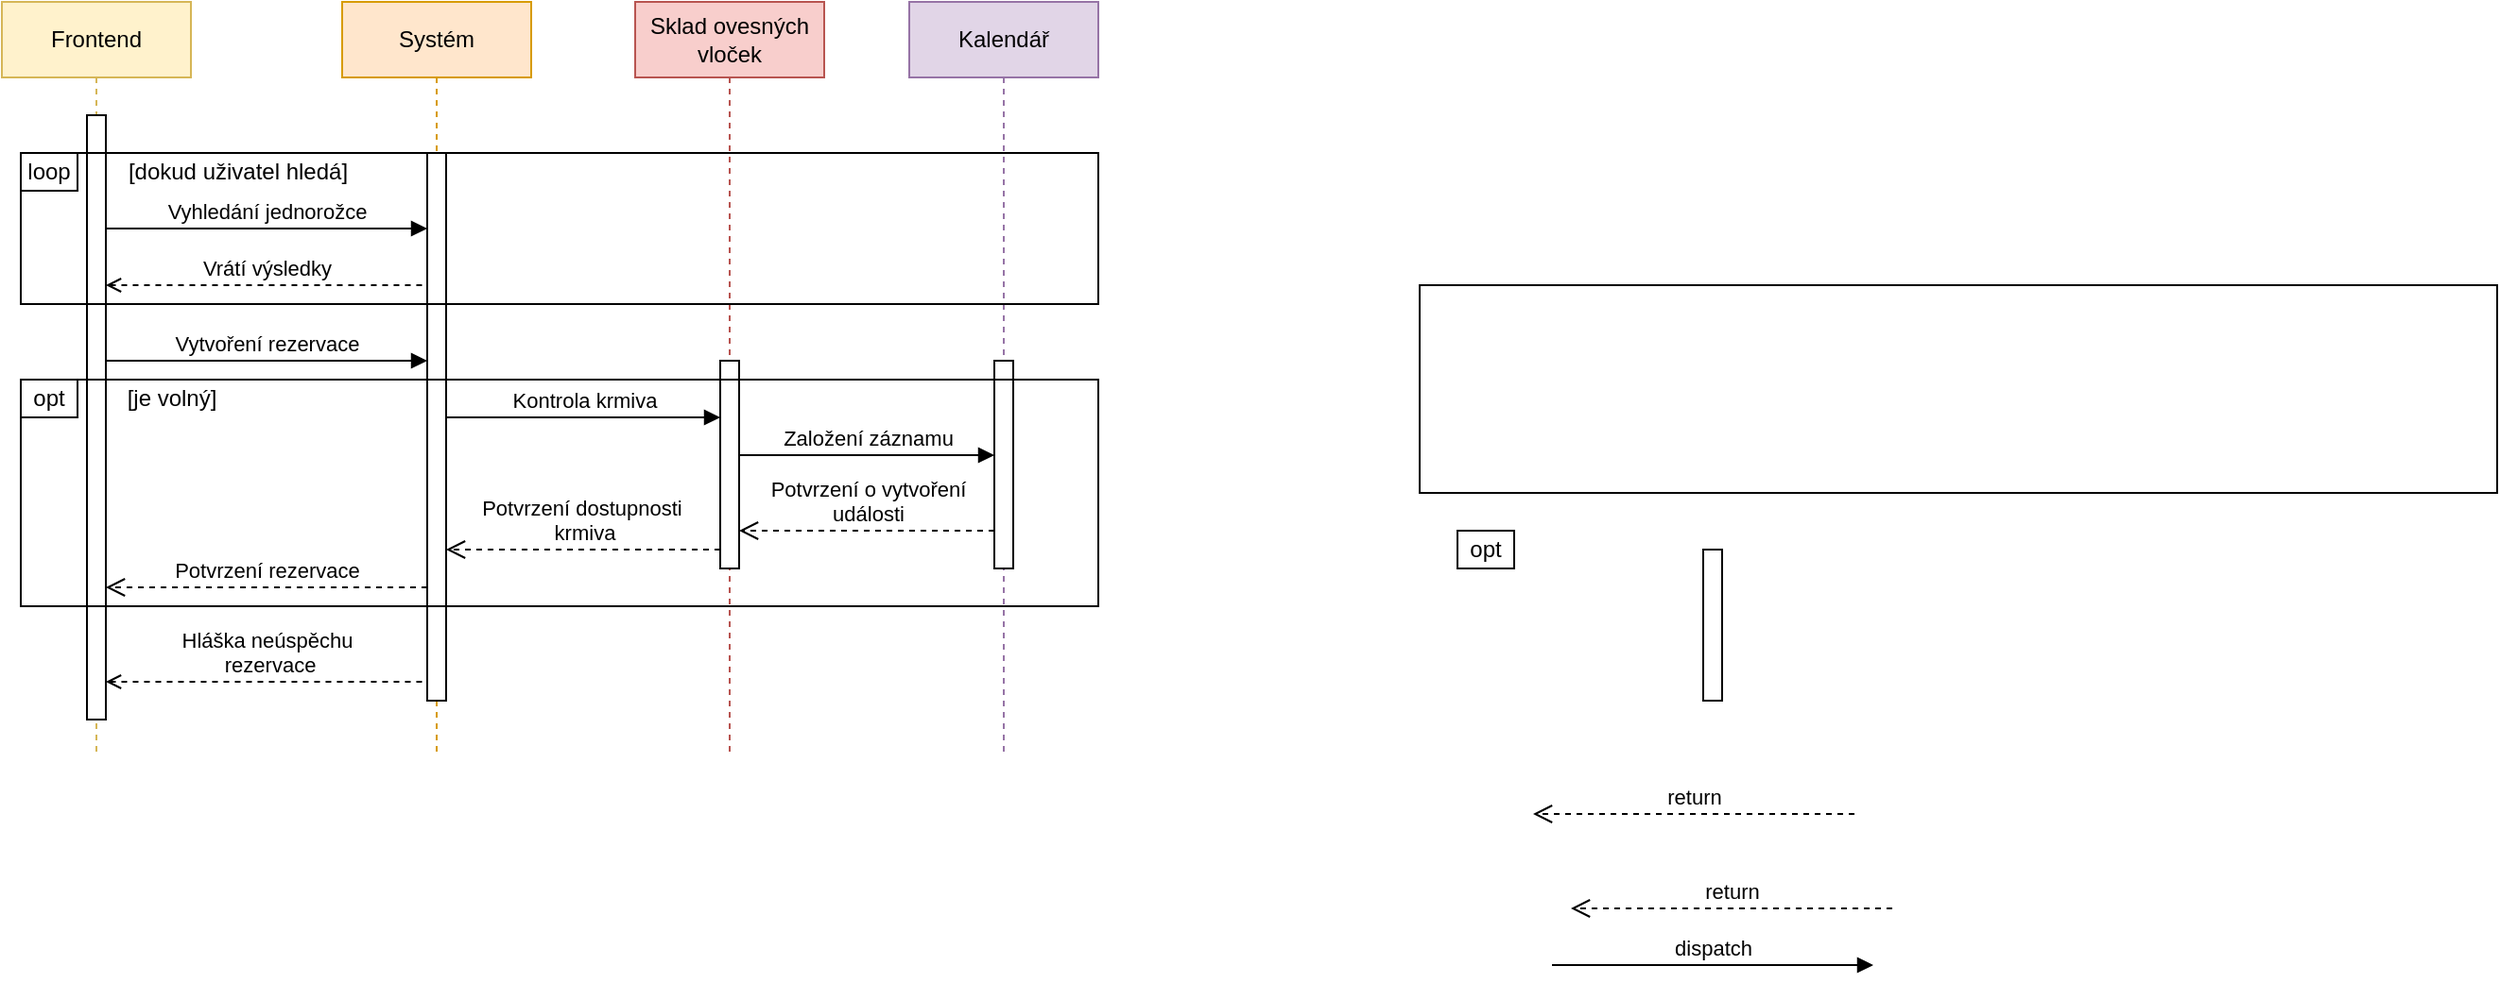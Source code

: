 <mxfile version="28.2.0">
  <diagram name="Page-1" id="2YBvvXClWsGukQMizWep">
    <mxGraphModel grid="1" page="1" gridSize="10" guides="1" tooltips="1" connect="1" arrows="1" fold="1" pageScale="1" pageWidth="850" pageHeight="1100" math="0" shadow="0">
      <root>
        <mxCell id="0" />
        <mxCell id="1" parent="0" />
        <mxCell id="aM9ryv3xv72pqoxQDRHE-1" value="Frontend" style="shape=umlLifeline;perimeter=lifelinePerimeter;whiteSpace=wrap;html=1;container=0;dropTarget=0;collapsible=0;recursiveResize=0;outlineConnect=0;portConstraint=eastwest;newEdgeStyle={&quot;edgeStyle&quot;:&quot;elbowEdgeStyle&quot;,&quot;elbow&quot;:&quot;vertical&quot;,&quot;curved&quot;:0,&quot;rounded&quot;:0};fillColor=#fff2cc;strokeColor=#d6b656;" vertex="1" parent="1">
          <mxGeometry x="40" width="100" height="400" as="geometry" />
        </mxCell>
        <mxCell id="aM9ryv3xv72pqoxQDRHE-2" value="" style="html=1;points=[];perimeter=orthogonalPerimeter;outlineConnect=0;targetShapes=umlLifeline;portConstraint=eastwest;newEdgeStyle={&quot;edgeStyle&quot;:&quot;elbowEdgeStyle&quot;,&quot;elbow&quot;:&quot;vertical&quot;,&quot;curved&quot;:0,&quot;rounded&quot;:0};" vertex="1" parent="aM9ryv3xv72pqoxQDRHE-1">
          <mxGeometry x="45" y="60" width="10" height="320" as="geometry" />
        </mxCell>
        <mxCell id="aM9ryv3xv72pqoxQDRHE-5" value="Systém" style="shape=umlLifeline;perimeter=lifelinePerimeter;whiteSpace=wrap;html=1;container=0;dropTarget=0;collapsible=0;recursiveResize=0;outlineConnect=0;portConstraint=eastwest;newEdgeStyle={&quot;edgeStyle&quot;:&quot;elbowEdgeStyle&quot;,&quot;elbow&quot;:&quot;vertical&quot;,&quot;curved&quot;:0,&quot;rounded&quot;:0};fillColor=#ffe6cc;strokeColor=#d79b00;" vertex="1" parent="1">
          <mxGeometry x="220" width="100" height="400" as="geometry" />
        </mxCell>
        <mxCell id="aM9ryv3xv72pqoxQDRHE-6" value="" style="html=1;points=[];perimeter=orthogonalPerimeter;outlineConnect=0;targetShapes=umlLifeline;portConstraint=eastwest;newEdgeStyle={&quot;edgeStyle&quot;:&quot;elbowEdgeStyle&quot;,&quot;elbow&quot;:&quot;vertical&quot;,&quot;curved&quot;:0,&quot;rounded&quot;:0};" vertex="1" parent="aM9ryv3xv72pqoxQDRHE-5">
          <mxGeometry x="45" y="80" width="10" height="290" as="geometry" />
        </mxCell>
        <mxCell id="aM9ryv3xv72pqoxQDRHE-7" value="Vyhledání jednorožce" style="html=1;verticalAlign=bottom;endArrow=block;edgeStyle=elbowEdgeStyle;elbow=horizontal;curved=0;rounded=0;" edge="1" parent="1">
          <mxGeometry x="-0.002" relative="1" as="geometry">
            <mxPoint x="95" y="120.0" as="sourcePoint" />
            <Array as="points">
              <mxPoint x="180" y="120" />
            </Array>
            <mxPoint x="265" y="120.0" as="targetPoint" />
            <mxPoint as="offset" />
          </mxGeometry>
        </mxCell>
        <mxCell id="aM9ryv3xv72pqoxQDRHE-10" value="Vrátí výsledky" style="html=1;verticalAlign=bottom;endArrow=none;dashed=1;endSize=8;edgeStyle=elbowEdgeStyle;elbow=vertical;curved=0;rounded=0;startArrow=open;startFill=0;endFill=0;" edge="1" parent="1">
          <mxGeometry relative="1" as="geometry">
            <mxPoint x="265" y="150" as="targetPoint" />
            <Array as="points">
              <mxPoint x="180" y="150" />
            </Array>
            <mxPoint x="95" y="150" as="sourcePoint" />
          </mxGeometry>
        </mxCell>
        <mxCell id="KIRDlUCQne7ttVEaRbrp-2" value="Sklad ovesných vloček" style="shape=umlLifeline;perimeter=lifelinePerimeter;whiteSpace=wrap;html=1;container=0;dropTarget=0;collapsible=0;recursiveResize=0;outlineConnect=0;portConstraint=eastwest;newEdgeStyle={&quot;edgeStyle&quot;:&quot;elbowEdgeStyle&quot;,&quot;elbow&quot;:&quot;vertical&quot;,&quot;curved&quot;:0,&quot;rounded&quot;:0};fillColor=#f8cecc;strokeColor=#b85450;" vertex="1" parent="1">
          <mxGeometry x="375" width="100" height="400" as="geometry" />
        </mxCell>
        <mxCell id="KIRDlUCQne7ttVEaRbrp-3" value="" style="html=1;points=[];perimeter=orthogonalPerimeter;outlineConnect=0;targetShapes=umlLifeline;portConstraint=eastwest;newEdgeStyle={&quot;edgeStyle&quot;:&quot;elbowEdgeStyle&quot;,&quot;elbow&quot;:&quot;vertical&quot;,&quot;curved&quot;:0,&quot;rounded&quot;:0};" vertex="1" parent="KIRDlUCQne7ttVEaRbrp-2">
          <mxGeometry x="45" y="190" width="10" height="110" as="geometry" />
        </mxCell>
        <mxCell id="KIRDlUCQne7ttVEaRbrp-4" value="Kalendář" style="shape=umlLifeline;perimeter=lifelinePerimeter;whiteSpace=wrap;html=1;container=0;dropTarget=0;collapsible=0;recursiveResize=0;outlineConnect=0;portConstraint=eastwest;newEdgeStyle={&quot;edgeStyle&quot;:&quot;elbowEdgeStyle&quot;,&quot;elbow&quot;:&quot;vertical&quot;,&quot;curved&quot;:0,&quot;rounded&quot;:0};fillColor=#e1d5e7;strokeColor=#9673a6;" vertex="1" parent="1">
          <mxGeometry x="520" width="100" height="400" as="geometry" />
        </mxCell>
        <mxCell id="KIRDlUCQne7ttVEaRbrp-5" value="" style="html=1;points=[];perimeter=orthogonalPerimeter;outlineConnect=0;targetShapes=umlLifeline;portConstraint=eastwest;newEdgeStyle={&quot;edgeStyle&quot;:&quot;elbowEdgeStyle&quot;,&quot;elbow&quot;:&quot;vertical&quot;,&quot;curved&quot;:0,&quot;rounded&quot;:0};" vertex="1" parent="KIRDlUCQne7ttVEaRbrp-4">
          <mxGeometry x="45" y="190" width="10" height="110" as="geometry" />
        </mxCell>
        <mxCell id="KIRDlUCQne7ttVEaRbrp-6" value="&lt;span style=&quot;color: rgba(0, 0, 0, 0); font-family: monospace; font-size: 0px; text-align: start;&quot;&gt;%3CmxGraphModel%3E%3Croot%3E%3CmxCell%20id%3D%220%22%2F%3E%3CmxCell%20id%3D%221%22%20parent%3D%220%22%2F%3E%3CmxCell%20id%3D%222%22%20value%3D%22Sklad%20ovesn%C3%BDch%20vlo%C4%8Dek%22%20style%3D%22shape%3DumlLifeline%3Bperimeter%3DlifelinePerimeter%3BwhiteSpace%3Dwrap%3Bhtml%3D1%3Bcontainer%3D0%3BdropTarget%3D0%3Bcollapsible%3D0%3BrecursiveResize%3D0%3BoutlineConnect%3D0%3BportConstraint%3Deastwest%3BnewEdgeStyle%3D%7B%26quot%3BedgeStyle%26quot%3B%3A%26quot%3BelbowEdgeStyle%26quot%3B%2C%26quot%3Belbow%26quot%3B%3A%26quot%3Bvertical%26quot%3B%2C%26quot%3Bcurved%26quot%3B%3A0%2C%26quot%3Brounded%26quot%3B%3A0%7D%3B%22%20vertex%3D%221%22%20parent%3D%221%22%3E%3CmxGeometry%20x%3D%22375%22%20y%3D%2240%22%20width%3D%22100%22%20height%3D%22300%22%20as%3D%22geometry%22%2F%3E%3C%2FmxCell%3E%3CmxCell%20id%3D%223%22%20value%3D%22%22%20style%3D%22html%3D1%3Bpoints%3D%5B%5D%3Bperimeter%3DorthogonalPerimeter%3BoutlineConnect%3D0%3BtargetShapes%3DumlLifeline%3BportConstraint%3Deastwest%3BnewEdgeStyle%3D%7B%26quot%3BedgeStyle%26quot%3B%3A%26quot%3BelbowEdgeStyle%26quot%3B%2C%26quot%3Belbow%26quot%3B%3A%26quot%3Bvertical%26quot%3B%2C%26quot%3Bcurved%26quot%3B%3A0%2C%26quot%3Brounded%26quot%3B%3A0%7D%3B%22%20vertex%3D%221%22%20parent%3D%222%22%3E%3CmxGeometry%20x%3D%2245%22%20y%3D%2280%22%20width%3D%2210%22%20height%3D%22170%22%20as%3D%22geometry%22%2F%3E%3C%2FmxCell%3E%3C%2Froot%3E%3C%2FmxGraphModel%3E&lt;/span&gt;" style="html=1;points=[];perimeter=orthogonalPerimeter;outlineConnect=0;targetShapes=umlLifeline;portConstraint=eastwest;newEdgeStyle={&quot;edgeStyle&quot;:&quot;elbowEdgeStyle&quot;,&quot;elbow&quot;:&quot;vertical&quot;,&quot;curved&quot;:0,&quot;rounded&quot;:0};" vertex="1" parent="1">
          <mxGeometry x="940" y="290" width="10" height="80" as="geometry" />
        </mxCell>
        <mxCell id="KIRDlUCQne7ttVEaRbrp-7" value="dispatch" style="html=1;verticalAlign=bottom;endArrow=block;edgeStyle=elbowEdgeStyle;elbow=vertical;curved=0;rounded=0;" edge="1" parent="1">
          <mxGeometry relative="1" as="geometry">
            <mxPoint x="860" y="510" as="sourcePoint" />
            <Array as="points">
              <mxPoint x="945" y="510" />
            </Array>
            <mxPoint x="1030" y="510" as="targetPoint" />
          </mxGeometry>
        </mxCell>
        <mxCell id="KIRDlUCQne7ttVEaRbrp-8" value="return" style="html=1;verticalAlign=bottom;endArrow=open;dashed=1;endSize=8;edgeStyle=elbowEdgeStyle;elbow=vertical;curved=0;rounded=0;" edge="1" parent="1">
          <mxGeometry relative="1" as="geometry">
            <mxPoint x="850" y="430" as="targetPoint" />
            <Array as="points">
              <mxPoint x="945" y="430" />
            </Array>
            <mxPoint x="1020" y="430" as="sourcePoint" />
          </mxGeometry>
        </mxCell>
        <mxCell id="KIRDlUCQne7ttVEaRbrp-9" value="return" style="html=1;verticalAlign=bottom;endArrow=open;dashed=1;endSize=8;edgeStyle=elbowEdgeStyle;elbow=vertical;curved=0;rounded=0;" edge="1" parent="1">
          <mxGeometry relative="1" as="geometry">
            <mxPoint x="870" y="480" as="targetPoint" />
            <Array as="points">
              <mxPoint x="965" y="480" />
            </Array>
            <mxPoint x="1040" y="480" as="sourcePoint" />
          </mxGeometry>
        </mxCell>
        <mxCell id="KIRDlUCQne7ttVEaRbrp-10" value="Vytvoření rezervace" style="html=1;verticalAlign=bottom;endArrow=block;edgeStyle=elbowEdgeStyle;elbow=horizontal;curved=0;rounded=0;" edge="1" parent="1">
          <mxGeometry relative="1" as="geometry">
            <mxPoint x="95" y="190" as="sourcePoint" />
            <Array as="points">
              <mxPoint x="175" y="190.0" />
            </Array>
            <mxPoint x="265" y="190" as="targetPoint" />
          </mxGeometry>
        </mxCell>
        <mxCell id="KIRDlUCQne7ttVEaRbrp-11" value="" style="rounded=0;whiteSpace=wrap;html=1;fillColor=none;" vertex="1" parent="1">
          <mxGeometry x="790" y="150" width="570" height="110" as="geometry" />
        </mxCell>
        <mxCell id="KIRDlUCQne7ttVEaRbrp-12" value="opt" style="rounded=0;whiteSpace=wrap;html=1;" vertex="1" parent="1">
          <mxGeometry x="810" y="280" width="30" height="20" as="geometry" />
        </mxCell>
        <mxCell id="KIRDlUCQne7ttVEaRbrp-13" value="[je volný]" style="text;html=1;align=center;verticalAlign=middle;whiteSpace=wrap;rounded=0;" vertex="1" parent="1">
          <mxGeometry x="100" y="200" width="60" height="20" as="geometry" />
        </mxCell>
        <mxCell id="KIRDlUCQne7ttVEaRbrp-14" value="Kontrola krmiva" style="html=1;verticalAlign=bottom;endArrow=block;edgeStyle=elbowEdgeStyle;elbow=horizontal;curved=0;rounded=0;" edge="1" parent="1" source="aM9ryv3xv72pqoxQDRHE-6">
          <mxGeometry relative="1" as="geometry">
            <mxPoint x="280" y="220" as="sourcePoint" />
            <Array as="points">
              <mxPoint x="350" y="220" />
            </Array>
            <mxPoint x="420" y="220" as="targetPoint" />
            <mxPoint as="offset" />
          </mxGeometry>
        </mxCell>
        <mxCell id="KIRDlUCQne7ttVEaRbrp-15" value="Založení záznamu" style="html=1;verticalAlign=bottom;endArrow=block;edgeStyle=elbowEdgeStyle;elbow=horizontal;curved=0;rounded=0;" edge="1" parent="1" target="KIRDlUCQne7ttVEaRbrp-5">
          <mxGeometry relative="1" as="geometry">
            <mxPoint x="430" y="240.0" as="sourcePoint" />
            <Array as="points">
              <mxPoint x="510" y="240" />
            </Array>
            <mxPoint x="560" y="240" as="targetPoint" />
          </mxGeometry>
        </mxCell>
        <mxCell id="KIRDlUCQne7ttVEaRbrp-16" value="Potvrzení o vytvoření&lt;div&gt;události&lt;/div&gt;" style="html=1;verticalAlign=bottom;endArrow=open;dashed=1;endSize=8;edgeStyle=elbowEdgeStyle;elbow=vertical;curved=0;rounded=0;" edge="1" parent="1">
          <mxGeometry relative="1" as="geometry">
            <mxPoint x="430" y="280" as="targetPoint" />
            <Array as="points">
              <mxPoint x="525" y="280" />
            </Array>
            <mxPoint x="565" y="280.0" as="sourcePoint" />
          </mxGeometry>
        </mxCell>
        <mxCell id="KIRDlUCQne7ttVEaRbrp-18" value="Potvrzení dostupnosti&amp;nbsp;&lt;div&gt;krmiva&lt;/div&gt;" style="html=1;verticalAlign=bottom;endArrow=open;dashed=1;endSize=8;edgeStyle=elbowEdgeStyle;elbow=vertical;curved=0;rounded=0;" edge="1" parent="1" source="KIRDlUCQne7ttVEaRbrp-3" target="aM9ryv3xv72pqoxQDRHE-6">
          <mxGeometry relative="1" as="geometry">
            <mxPoint x="280" y="290" as="targetPoint" />
            <Array as="points">
              <mxPoint x="375" y="290" />
            </Array>
            <mxPoint x="415" y="290.0" as="sourcePoint" />
          </mxGeometry>
        </mxCell>
        <mxCell id="KIRDlUCQne7ttVEaRbrp-19" value="Potvrzení rezervace" style="html=1;verticalAlign=bottom;endArrow=open;dashed=1;endSize=8;edgeStyle=elbowEdgeStyle;elbow=vertical;curved=0;rounded=0;" edge="1" parent="1" source="aM9ryv3xv72pqoxQDRHE-6" target="aM9ryv3xv72pqoxQDRHE-2">
          <mxGeometry relative="1" as="geometry">
            <mxPoint x="100" y="310" as="targetPoint" />
            <Array as="points">
              <mxPoint x="200" y="310" />
            </Array>
            <mxPoint x="245" y="310" as="sourcePoint" />
          </mxGeometry>
        </mxCell>
        <mxCell id="KIRDlUCQne7ttVEaRbrp-20" value="" style="rounded=0;whiteSpace=wrap;html=1;fillColor=none;" vertex="1" parent="1">
          <mxGeometry x="50" y="200" width="570" height="120" as="geometry" />
        </mxCell>
        <mxCell id="KIRDlUCQne7ttVEaRbrp-21" value="opt" style="rounded=0;whiteSpace=wrap;html=1;" vertex="1" parent="1">
          <mxGeometry x="50" y="200" width="30" height="20" as="geometry" />
        </mxCell>
        <mxCell id="KIRDlUCQne7ttVEaRbrp-22" value="Hláška neúspěchu&lt;div&gt;&amp;nbsp;rezervace&lt;/div&gt;" style="html=1;verticalAlign=bottom;endArrow=none;dashed=1;endSize=8;edgeStyle=elbowEdgeStyle;elbow=vertical;curved=0;rounded=0;startArrow=open;startFill=0;endFill=0;" edge="1" parent="1">
          <mxGeometry relative="1" as="geometry">
            <mxPoint x="265" y="360" as="targetPoint" />
            <Array as="points">
              <mxPoint x="185" y="360" />
            </Array>
            <mxPoint x="95" y="360" as="sourcePoint" />
          </mxGeometry>
        </mxCell>
        <mxCell id="MecgVGSQ2rY3qeUQzogK-1" value="" style="rounded=0;whiteSpace=wrap;html=1;fillColor=none;" vertex="1" parent="1">
          <mxGeometry x="50" y="80" width="570" height="80" as="geometry" />
        </mxCell>
        <mxCell id="MecgVGSQ2rY3qeUQzogK-2" value="loop" style="rounded=0;whiteSpace=wrap;html=1;" vertex="1" parent="1">
          <mxGeometry x="50" y="80" width="30" height="20" as="geometry" />
        </mxCell>
        <mxCell id="MecgVGSQ2rY3qeUQzogK-3" value="[dokud uživatel hledá]" style="text;html=1;align=center;verticalAlign=middle;whiteSpace=wrap;rounded=0;" vertex="1" parent="1">
          <mxGeometry x="100" y="75" width="130" height="30" as="geometry" />
        </mxCell>
      </root>
    </mxGraphModel>
  </diagram>
</mxfile>
